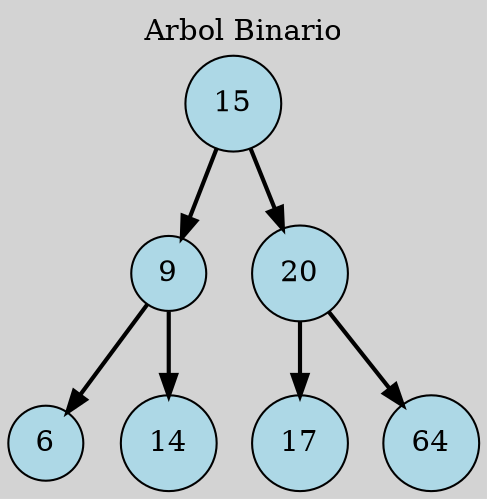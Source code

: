 digraph Tree {
    node [shape=circle, style=filled, fillcolor=lightblue];
    edge [color=black, penwidth=2];
    rankdir=TB;
    bgcolor=lightgrey;
    label="Arbol Binario";
    labelloc="t";
    labeljust="c"

    15 -> {9 20}
    9 -> {6 14}
    20 -> {17 64}
}